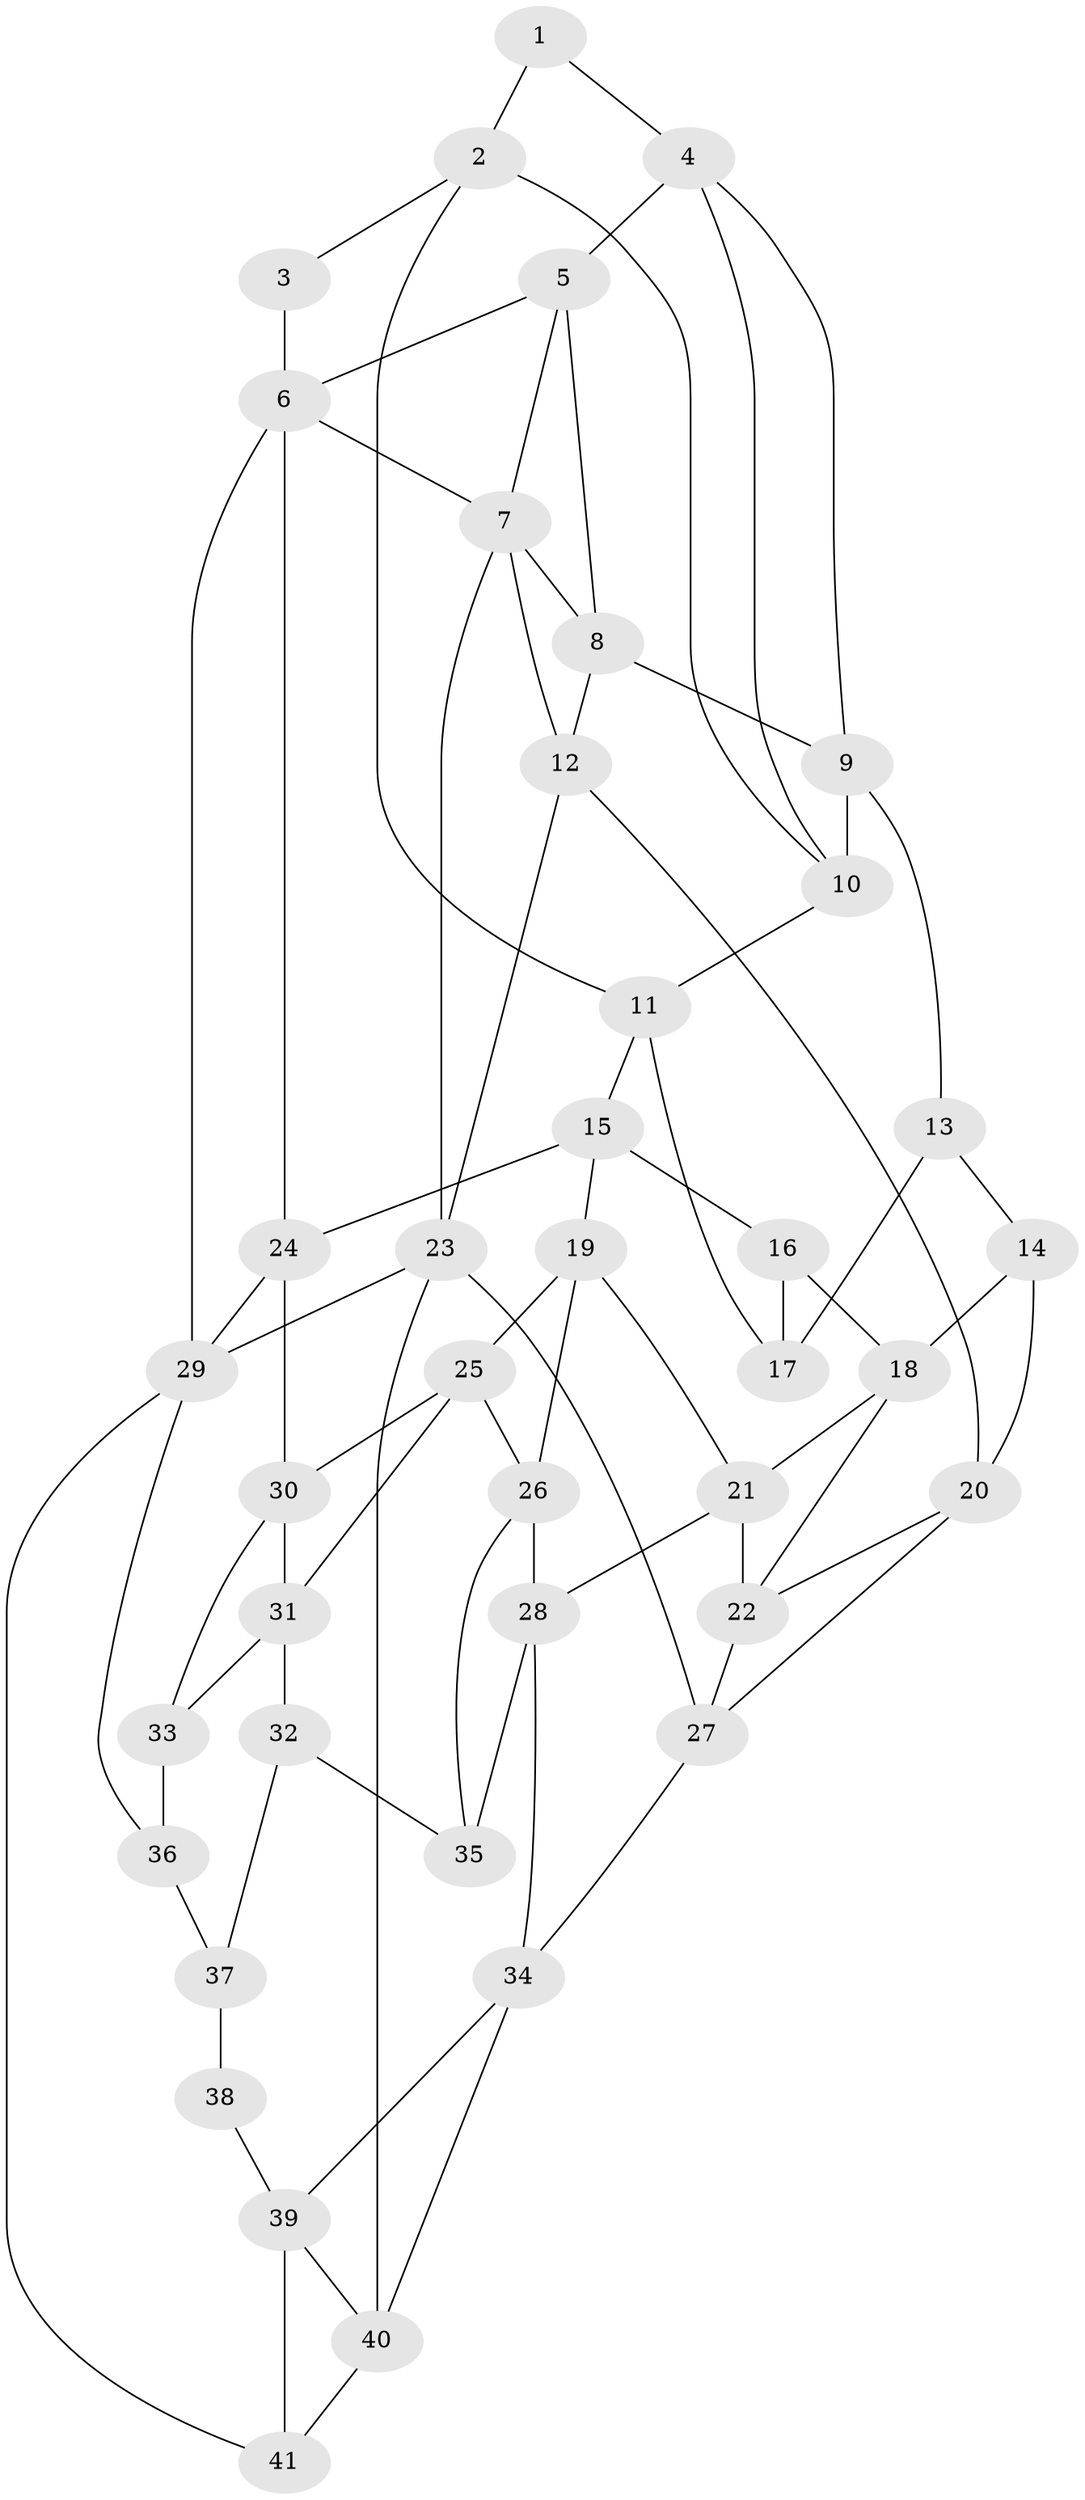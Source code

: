 // original degree distribution, {3: 0.03896103896103896, 6: 0.2077922077922078, 5: 0.5324675324675324, 4: 0.22077922077922077}
// Generated by graph-tools (version 1.1) at 2025/51/03/09/25 03:51:09]
// undirected, 41 vertices, 76 edges
graph export_dot {
graph [start="1"]
  node [color=gray90,style=filled];
  1;
  2;
  3;
  4;
  5;
  6;
  7;
  8;
  9;
  10;
  11;
  12;
  13;
  14;
  15;
  16;
  17;
  18;
  19;
  20;
  21;
  22;
  23;
  24;
  25;
  26;
  27;
  28;
  29;
  30;
  31;
  32;
  33;
  34;
  35;
  36;
  37;
  38;
  39;
  40;
  41;
  1 -- 2 [weight=1.0];
  1 -- 4 [weight=1.0];
  2 -- 3 [weight=1.0];
  2 -- 10 [weight=1.0];
  2 -- 11 [weight=1.0];
  3 -- 6 [weight=2.0];
  4 -- 5 [weight=1.0];
  4 -- 9 [weight=1.0];
  4 -- 10 [weight=1.0];
  5 -- 6 [weight=1.0];
  5 -- 7 [weight=1.0];
  5 -- 8 [weight=1.0];
  6 -- 7 [weight=1.0];
  6 -- 24 [weight=1.0];
  6 -- 29 [weight=1.0];
  7 -- 8 [weight=1.0];
  7 -- 12 [weight=1.0];
  7 -- 23 [weight=1.0];
  8 -- 9 [weight=1.0];
  8 -- 12 [weight=1.0];
  9 -- 10 [weight=1.0];
  9 -- 13 [weight=1.0];
  10 -- 11 [weight=1.0];
  11 -- 15 [weight=1.0];
  11 -- 17 [weight=1.0];
  12 -- 20 [weight=1.0];
  12 -- 23 [weight=1.0];
  13 -- 14 [weight=1.0];
  13 -- 17 [weight=2.0];
  14 -- 18 [weight=1.0];
  14 -- 20 [weight=1.0];
  15 -- 16 [weight=1.0];
  15 -- 19 [weight=1.0];
  15 -- 24 [weight=1.0];
  16 -- 17 [weight=1.0];
  16 -- 18 [weight=1.0];
  18 -- 21 [weight=1.0];
  18 -- 22 [weight=1.0];
  19 -- 21 [weight=1.0];
  19 -- 25 [weight=1.0];
  19 -- 26 [weight=1.0];
  20 -- 22 [weight=1.0];
  20 -- 27 [weight=1.0];
  21 -- 22 [weight=1.0];
  21 -- 28 [weight=1.0];
  22 -- 27 [weight=1.0];
  23 -- 27 [weight=1.0];
  23 -- 29 [weight=1.0];
  23 -- 40 [weight=1.0];
  24 -- 29 [weight=1.0];
  24 -- 30 [weight=1.0];
  25 -- 26 [weight=1.0];
  25 -- 30 [weight=1.0];
  25 -- 31 [weight=1.0];
  26 -- 28 [weight=1.0];
  26 -- 35 [weight=1.0];
  27 -- 34 [weight=1.0];
  28 -- 34 [weight=1.0];
  28 -- 35 [weight=1.0];
  29 -- 36 [weight=1.0];
  29 -- 41 [weight=1.0];
  30 -- 31 [weight=1.0];
  30 -- 33 [weight=1.0];
  31 -- 32 [weight=1.0];
  31 -- 33 [weight=1.0];
  32 -- 35 [weight=1.0];
  32 -- 37 [weight=1.0];
  33 -- 36 [weight=2.0];
  34 -- 39 [weight=1.0];
  34 -- 40 [weight=1.0];
  36 -- 37 [weight=1.0];
  37 -- 38 [weight=2.0];
  38 -- 39 [weight=1.0];
  39 -- 40 [weight=1.0];
  39 -- 41 [weight=1.0];
  40 -- 41 [weight=1.0];
}
